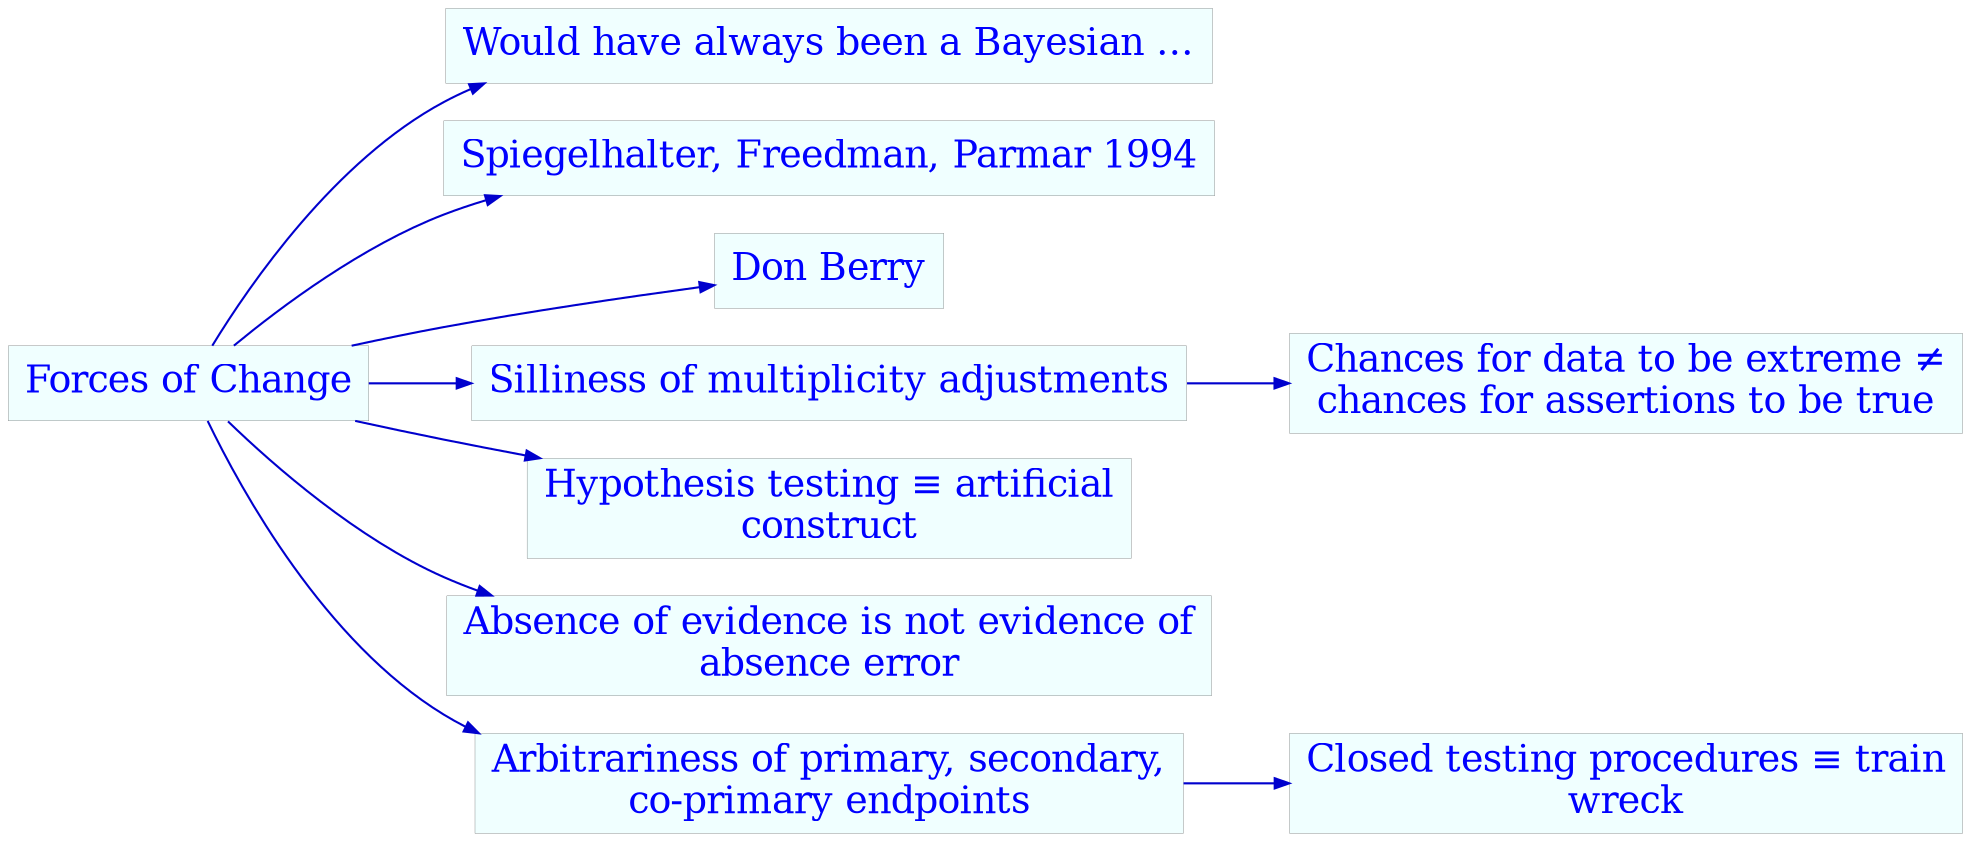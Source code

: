 digraph {
    rankdir =LR;
    node [style=filled, shape=box, fontname="Times-Roman", fontsize=18, fontcolor=blue, fillcolor=azure, penwidth=0.1];
    edge [color=blue3, arrowsize=0.7];
    R[label=<Forces of Change>]
n1[label=<Would have always been a Bayesian ...>]
n2[label=<Spiegelhalter, Freedman, Parmar 1994>]
n3[label=<Don Berry>]
n4[label=<Silliness of multiplicity adjustments>]
n41[label=<Chances for data to be extreme &#8800;<br></br>chances for assertions to be true>]
n5[label=<Hypothesis testing &#8801; artificial<br></br>construct>]
n6[label=<Absence of evidence is not evidence of<br></br>absence error>]
n7[label=<Arbitrariness of primary, secondary,<br></br>co-primary endpoints>]
n71[label=<Closed testing procedures &#8801; train<br></br>wreck>]
R -> {n1, n2, n3, n4, n5, n6, n7}
n4 -> {n41}
n7 -> {n71}
}
